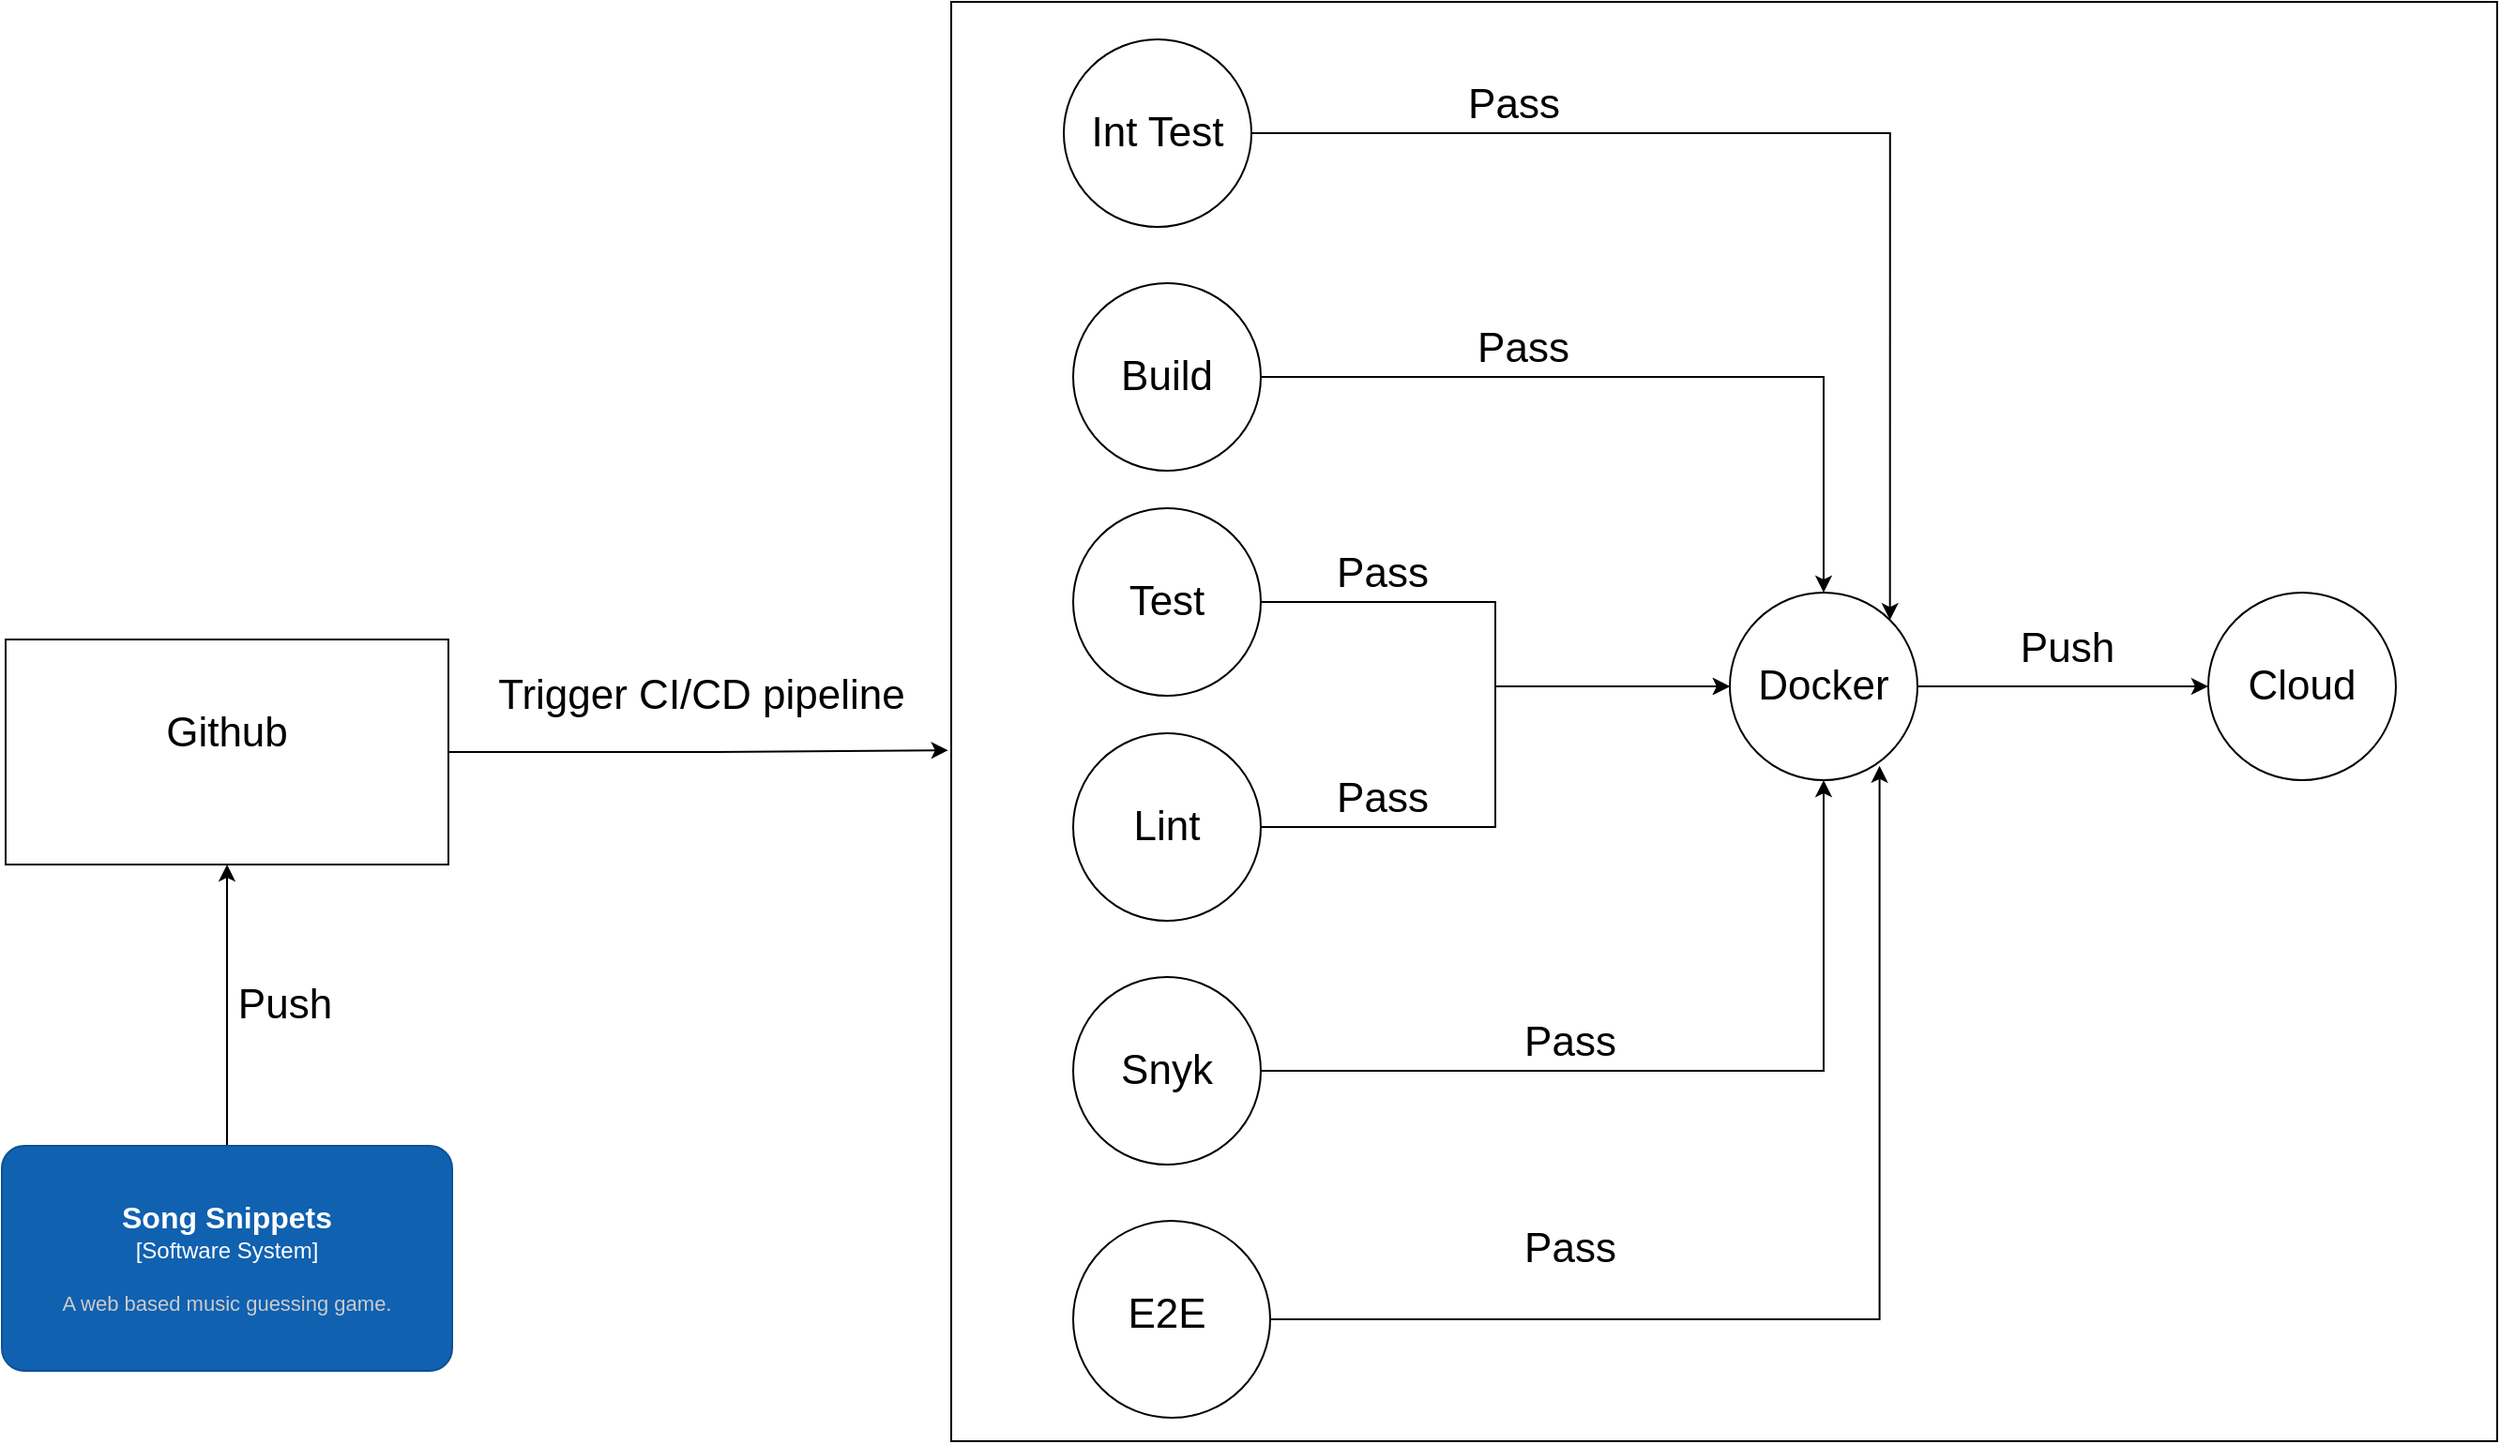 <mxfile version="26.0.5">
  <diagram name="Page-1" id="RVRdRL7vLZJ8BDP7MqQr">
    <mxGraphModel dx="1000" dy="1674" grid="1" gridSize="10" guides="1" tooltips="1" connect="1" arrows="1" fold="1" page="1" pageScale="1" pageWidth="827" pageHeight="1169" math="0" shadow="0">
      <root>
        <mxCell id="0" />
        <mxCell id="1" parent="0" />
        <mxCell id="3AiJn113C2eabqiWwvcP-3" style="edgeStyle=orthogonalEdgeStyle;rounded=0;orthogonalLoop=1;jettySize=auto;html=1;exitX=0.5;exitY=0;exitDx=0;exitDy=0;exitPerimeter=0;entryX=0.5;entryY=1;entryDx=0;entryDy=0;" parent="1" source="3AiJn113C2eabqiWwvcP-1" target="3AiJn113C2eabqiWwvcP-2" edge="1">
          <mxGeometry relative="1" as="geometry" />
        </mxCell>
        <object placeholders="1" c4Name="Song Snippets" c4Type="Software System" c4Description="A web based music guessing game." label="&lt;font style=&quot;font-size: 16px&quot;&gt;&lt;b&gt;%c4Name%&lt;/b&gt;&lt;/font&gt;&lt;div&gt;[%c4Type%]&lt;/div&gt;&lt;br&gt;&lt;div&gt;&lt;font style=&quot;font-size: 11px&quot;&gt;&lt;font color=&quot;#cccccc&quot;&gt;%c4Description%&lt;/font&gt;&lt;/div&gt;" id="3AiJn113C2eabqiWwvcP-1">
          <mxCell style="rounded=1;whiteSpace=wrap;html=1;labelBackgroundColor=none;fillColor=#1061B0;fontColor=#ffffff;align=center;arcSize=10;strokeColor=#0D5091;metaEdit=1;resizable=0;points=[[0.25,0,0],[0.5,0,0],[0.75,0,0],[1,0.25,0],[1,0.5,0],[1,0.75,0],[0.75,1,0],[0.5,1,0],[0.25,1,0],[0,0.75,0],[0,0.5,0],[0,0.25,0]];" parent="1" vertex="1">
            <mxGeometry x="174" y="270" width="240" height="120" as="geometry" />
          </mxCell>
        </object>
        <mxCell id="3AiJn113C2eabqiWwvcP-2" value="" style="rounded=0;whiteSpace=wrap;html=1;" parent="1" vertex="1">
          <mxGeometry x="176" width="236" height="120" as="geometry" />
        </mxCell>
        <mxCell id="3AiJn113C2eabqiWwvcP-4" value="&lt;font style=&quot;font-size: 22px;&quot;&gt;Github&lt;/font&gt;" style="text;html=1;align=center;verticalAlign=middle;whiteSpace=wrap;rounded=0;" parent="1" vertex="1">
          <mxGeometry x="229" y="25" width="130" height="50" as="geometry" />
        </mxCell>
        <mxCell id="3AiJn113C2eabqiWwvcP-6" value="&lt;font style=&quot;font-size: 22px;&quot;&gt;Push&lt;/font&gt;" style="text;html=1;align=center;verticalAlign=middle;whiteSpace=wrap;rounded=0;" parent="1" vertex="1">
          <mxGeometry x="260" y="170" width="130" height="50" as="geometry" />
        </mxCell>
        <mxCell id="3AiJn113C2eabqiWwvcP-7" value="" style="rounded=0;whiteSpace=wrap;html=1;" parent="1" vertex="1">
          <mxGeometry x="680" y="-340" width="824" height="767.5" as="geometry" />
        </mxCell>
        <mxCell id="3AiJn113C2eabqiWwvcP-9" value="&lt;font style=&quot;font-size: 22px;&quot;&gt;Trigger CI/CD pipeline&lt;/font&gt;" style="text;html=1;align=center;verticalAlign=middle;whiteSpace=wrap;rounded=0;" parent="1" vertex="1">
          <mxGeometry x="412" y="5" width="270" height="50" as="geometry" />
        </mxCell>
        <mxCell id="AiiIwdQfmI5lRGGqSkhQ-5" style="edgeStyle=orthogonalEdgeStyle;rounded=0;orthogonalLoop=1;jettySize=auto;html=1;" parent="1" source="3AiJn113C2eabqiWwvcP-10" target="3AiJn113C2eabqiWwvcP-21" edge="1">
          <mxGeometry relative="1" as="geometry" />
        </mxCell>
        <mxCell id="3AiJn113C2eabqiWwvcP-10" value="" style="ellipse;whiteSpace=wrap;html=1;aspect=fixed;" parent="1" vertex="1">
          <mxGeometry x="745" y="-190" width="100" height="100" as="geometry" />
        </mxCell>
        <mxCell id="3AiJn113C2eabqiWwvcP-11" value="&lt;span style=&quot;font-size: 22px;&quot;&gt;Build&lt;/span&gt;" style="text;html=1;align=center;verticalAlign=middle;whiteSpace=wrap;rounded=0;" parent="1" vertex="1">
          <mxGeometry x="730" y="-165" width="130" height="50" as="geometry" />
        </mxCell>
        <mxCell id="AiiIwdQfmI5lRGGqSkhQ-6" style="edgeStyle=orthogonalEdgeStyle;rounded=0;orthogonalLoop=1;jettySize=auto;html=1;entryX=0;entryY=0.5;entryDx=0;entryDy=0;" parent="1" source="3AiJn113C2eabqiWwvcP-12" target="3AiJn113C2eabqiWwvcP-21" edge="1">
          <mxGeometry relative="1" as="geometry" />
        </mxCell>
        <mxCell id="3AiJn113C2eabqiWwvcP-12" value="" style="ellipse;whiteSpace=wrap;html=1;aspect=fixed;" parent="1" vertex="1">
          <mxGeometry x="745" y="-70" width="100" height="100" as="geometry" />
        </mxCell>
        <mxCell id="3AiJn113C2eabqiWwvcP-14" value="&lt;span style=&quot;font-size: 22px;&quot;&gt;Pass&lt;/span&gt;" style="text;html=1;align=center;verticalAlign=middle;whiteSpace=wrap;rounded=0;" parent="1" vertex="1">
          <mxGeometry x="920" y="-180" width="130" height="50" as="geometry" />
        </mxCell>
        <mxCell id="AiiIwdQfmI5lRGGqSkhQ-7" style="edgeStyle=orthogonalEdgeStyle;rounded=0;orthogonalLoop=1;jettySize=auto;html=1;" parent="1" source="3AiJn113C2eabqiWwvcP-15" target="3AiJn113C2eabqiWwvcP-21" edge="1">
          <mxGeometry relative="1" as="geometry" />
        </mxCell>
        <mxCell id="3AiJn113C2eabqiWwvcP-15" value="" style="ellipse;whiteSpace=wrap;html=1;aspect=fixed;" parent="1" vertex="1">
          <mxGeometry x="745" y="50" width="100" height="100" as="geometry" />
        </mxCell>
        <mxCell id="3AiJn113C2eabqiWwvcP-17" value="&lt;span style=&quot;font-size: 22px;&quot;&gt;Test&lt;/span&gt;" style="text;html=1;align=center;verticalAlign=middle;whiteSpace=wrap;rounded=0;" parent="1" vertex="1">
          <mxGeometry x="730" y="-45" width="130" height="50" as="geometry" />
        </mxCell>
        <mxCell id="3AiJn113C2eabqiWwvcP-18" value="&lt;span style=&quot;font-size: 22px;&quot;&gt;Lint&lt;/span&gt;" style="text;html=1;align=center;verticalAlign=middle;whiteSpace=wrap;rounded=0;" parent="1" vertex="1">
          <mxGeometry x="730" y="75" width="130" height="50" as="geometry" />
        </mxCell>
        <mxCell id="3AiJn113C2eabqiWwvcP-19" value="&lt;span style=&quot;font-size: 22px;&quot;&gt;Pass&lt;/span&gt;" style="text;html=1;align=center;verticalAlign=middle;whiteSpace=wrap;rounded=0;" parent="1" vertex="1">
          <mxGeometry x="845" y="60" width="130" height="50" as="geometry" />
        </mxCell>
        <mxCell id="3AiJn113C2eabqiWwvcP-21" value="" style="ellipse;whiteSpace=wrap;html=1;aspect=fixed;" parent="1" vertex="1">
          <mxGeometry x="1095" y="-25" width="100" height="100" as="geometry" />
        </mxCell>
        <mxCell id="3AiJn113C2eabqiWwvcP-23" value="&lt;span style=&quot;font-size: 22px;&quot;&gt;Pass&lt;/span&gt;" style="text;html=1;align=center;verticalAlign=middle;whiteSpace=wrap;rounded=0;" parent="1" vertex="1">
          <mxGeometry x="930" y="190" width="160" height="50" as="geometry" />
        </mxCell>
        <mxCell id="3AiJn113C2eabqiWwvcP-24" value="&lt;span style=&quot;font-size: 22px;&quot;&gt;Docker&lt;/span&gt;" style="text;html=1;align=center;verticalAlign=middle;whiteSpace=wrap;rounded=0;" parent="1" vertex="1">
          <mxGeometry x="1080" width="130" height="50" as="geometry" />
        </mxCell>
        <mxCell id="3AiJn113C2eabqiWwvcP-25" value="" style="ellipse;whiteSpace=wrap;html=1;aspect=fixed;" parent="1" vertex="1">
          <mxGeometry x="1350" y="-25" width="100" height="100" as="geometry" />
        </mxCell>
        <mxCell id="3AiJn113C2eabqiWwvcP-27" value="&lt;span style=&quot;font-size: 22px;&quot;&gt;Push&lt;/span&gt;" style="text;html=1;align=center;verticalAlign=middle;whiteSpace=wrap;rounded=0;" parent="1" vertex="1">
          <mxGeometry x="1210" y="-20" width="130" height="50" as="geometry" />
        </mxCell>
        <mxCell id="3AiJn113C2eabqiWwvcP-28" value="&lt;span style=&quot;font-size: 22px;&quot;&gt;Cloud&lt;/span&gt;" style="text;html=1;align=center;verticalAlign=middle;whiteSpace=wrap;rounded=0;" parent="1" vertex="1">
          <mxGeometry x="1335" width="130" height="50" as="geometry" />
        </mxCell>
        <mxCell id="AiiIwdQfmI5lRGGqSkhQ-8" style="edgeStyle=orthogonalEdgeStyle;rounded=0;orthogonalLoop=1;jettySize=auto;html=1;entryX=0.5;entryY=1;entryDx=0;entryDy=0;" parent="1" source="AiiIwdQfmI5lRGGqSkhQ-3" target="3AiJn113C2eabqiWwvcP-21" edge="1">
          <mxGeometry relative="1" as="geometry" />
        </mxCell>
        <mxCell id="AiiIwdQfmI5lRGGqSkhQ-3" value="" style="ellipse;whiteSpace=wrap;html=1;aspect=fixed;" parent="1" vertex="1">
          <mxGeometry x="745" y="180" width="100" height="100" as="geometry" />
        </mxCell>
        <mxCell id="AiiIwdQfmI5lRGGqSkhQ-2" value="&lt;span style=&quot;font-size: 22px;&quot;&gt;Snyk&lt;/span&gt;" style="text;html=1;align=center;verticalAlign=middle;whiteSpace=wrap;rounded=0;" parent="1" vertex="1">
          <mxGeometry x="730" y="205" width="130" height="50" as="geometry" />
        </mxCell>
        <mxCell id="AiiIwdQfmI5lRGGqSkhQ-4" value="&lt;span style=&quot;font-size: 22px;&quot;&gt;Pass&lt;/span&gt;" style="text;html=1;align=center;verticalAlign=middle;whiteSpace=wrap;rounded=0;" parent="1" vertex="1">
          <mxGeometry x="845" y="-60" width="130" height="50" as="geometry" />
        </mxCell>
        <mxCell id="AiiIwdQfmI5lRGGqSkhQ-9" style="edgeStyle=orthogonalEdgeStyle;rounded=0;orthogonalLoop=1;jettySize=auto;html=1;entryX=0.115;entryY=0.5;entryDx=0;entryDy=0;entryPerimeter=0;" parent="1" source="3AiJn113C2eabqiWwvcP-21" target="3AiJn113C2eabqiWwvcP-28" edge="1">
          <mxGeometry relative="1" as="geometry" />
        </mxCell>
        <mxCell id="Il60c4PHgg2rC8wGEyGb-2" value="&lt;span style=&quot;font-size: 22px;&quot;&gt;Snyk&lt;/span&gt;" style="text;html=1;align=center;verticalAlign=middle;whiteSpace=wrap;rounded=0;" vertex="1" parent="1">
          <mxGeometry x="730" y="315" width="130" height="50" as="geometry" />
        </mxCell>
        <mxCell id="Il60c4PHgg2rC8wGEyGb-3" value="" style="ellipse;whiteSpace=wrap;html=1;aspect=fixed;" vertex="1" parent="1">
          <mxGeometry x="745" y="310" width="105" height="105" as="geometry" />
        </mxCell>
        <mxCell id="Il60c4PHgg2rC8wGEyGb-5" value="&lt;span style=&quot;font-size: 22px;&quot;&gt;Pass&lt;/span&gt;" style="text;html=1;align=center;verticalAlign=middle;whiteSpace=wrap;rounded=0;" vertex="1" parent="1">
          <mxGeometry x="930" y="300" width="160" height="50" as="geometry" />
        </mxCell>
        <mxCell id="Il60c4PHgg2rC8wGEyGb-6" value="&lt;span style=&quot;font-size: 22px;&quot;&gt;E2E&lt;/span&gt;" style="text;html=1;align=center;verticalAlign=middle;whiteSpace=wrap;rounded=0;" vertex="1" parent="1">
          <mxGeometry x="730" y="335" width="130" height="50" as="geometry" />
        </mxCell>
        <mxCell id="Il60c4PHgg2rC8wGEyGb-7" style="edgeStyle=orthogonalEdgeStyle;rounded=0;orthogonalLoop=1;jettySize=auto;html=1;entryX=0.798;entryY=0.924;entryDx=0;entryDy=0;entryPerimeter=0;" edge="1" parent="1" source="Il60c4PHgg2rC8wGEyGb-3" target="3AiJn113C2eabqiWwvcP-21">
          <mxGeometry relative="1" as="geometry" />
        </mxCell>
        <mxCell id="Il60c4PHgg2rC8wGEyGb-8" value="" style="ellipse;whiteSpace=wrap;html=1;aspect=fixed;" vertex="1" parent="1">
          <mxGeometry x="740" y="-320" width="100" height="100" as="geometry" />
        </mxCell>
        <mxCell id="Il60c4PHgg2rC8wGEyGb-9" value="&lt;span style=&quot;font-size: 22px;&quot;&gt;Pass&lt;/span&gt;" style="text;html=1;align=center;verticalAlign=middle;whiteSpace=wrap;rounded=0;" vertex="1" parent="1">
          <mxGeometry x="915" y="-310" width="130" height="50" as="geometry" />
        </mxCell>
        <mxCell id="Il60c4PHgg2rC8wGEyGb-10" style="edgeStyle=orthogonalEdgeStyle;rounded=0;orthogonalLoop=1;jettySize=auto;html=1;entryX=1;entryY=0;entryDx=0;entryDy=0;" edge="1" source="Il60c4PHgg2rC8wGEyGb-8" parent="1" target="3AiJn113C2eabqiWwvcP-21">
          <mxGeometry relative="1" as="geometry">
            <mxPoint x="1140" y="-155" as="targetPoint" />
          </mxGeometry>
        </mxCell>
        <mxCell id="Il60c4PHgg2rC8wGEyGb-11" value="&lt;span style=&quot;font-size: 22px;&quot;&gt;Int Test&lt;/span&gt;" style="text;html=1;align=center;verticalAlign=middle;whiteSpace=wrap;rounded=0;" vertex="1" parent="1">
          <mxGeometry x="725" y="-295" width="130" height="50" as="geometry" />
        </mxCell>
        <mxCell id="Il60c4PHgg2rC8wGEyGb-13" style="edgeStyle=orthogonalEdgeStyle;rounded=0;orthogonalLoop=1;jettySize=auto;html=1;exitX=1;exitY=0.5;exitDx=0;exitDy=0;entryX=-0.002;entryY=0.52;entryDx=0;entryDy=0;entryPerimeter=0;" edge="1" parent="1" source="3AiJn113C2eabqiWwvcP-2" target="3AiJn113C2eabqiWwvcP-7">
          <mxGeometry relative="1" as="geometry" />
        </mxCell>
      </root>
    </mxGraphModel>
  </diagram>
</mxfile>

